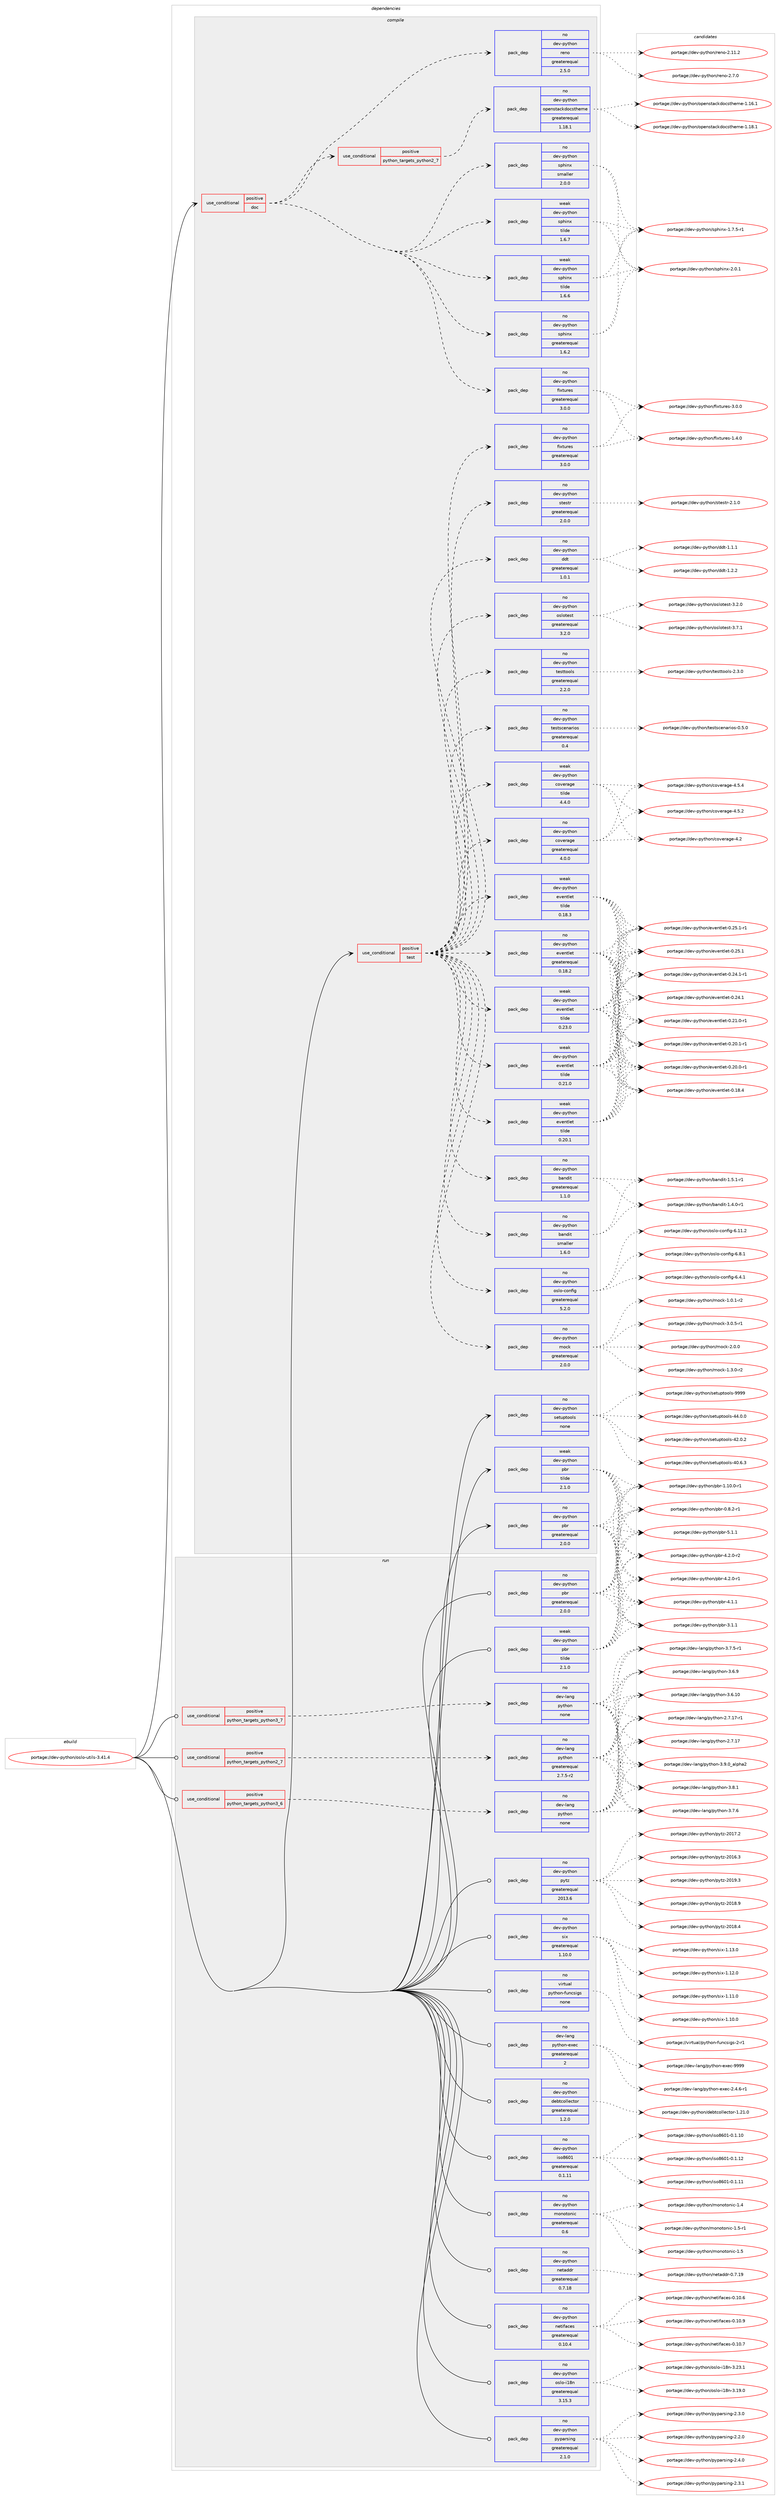 digraph prolog {

# *************
# Graph options
# *************

newrank=true;
concentrate=true;
compound=true;
graph [rankdir=LR,fontname=Helvetica,fontsize=10,ranksep=1.5];#, ranksep=2.5, nodesep=0.2];
edge  [arrowhead=vee];
node  [fontname=Helvetica,fontsize=10];

# **********
# The ebuild
# **********

subgraph cluster_leftcol {
color=gray;
label=<<i>ebuild</i>>;
id [label="portage://dev-python/oslo-utils-3.41.4", color=red, width=4, href="../dev-python/oslo-utils-3.41.4.svg"];
}

# ****************
# The dependencies
# ****************

subgraph cluster_midcol {
color=gray;
label=<<i>dependencies</i>>;
subgraph cluster_compile {
fillcolor="#eeeeee";
style=filled;
label=<<i>compile</i>>;
subgraph cond111566 {
dependency444917 [label=<<TABLE BORDER="0" CELLBORDER="1" CELLSPACING="0" CELLPADDING="4"><TR><TD ROWSPAN="3" CELLPADDING="10">use_conditional</TD></TR><TR><TD>positive</TD></TR><TR><TD>doc</TD></TR></TABLE>>, shape=none, color=red];
subgraph pack328378 {
dependency444918 [label=<<TABLE BORDER="0" CELLBORDER="1" CELLSPACING="0" CELLPADDING="4" WIDTH="220"><TR><TD ROWSPAN="6" CELLPADDING="30">pack_dep</TD></TR><TR><TD WIDTH="110">no</TD></TR><TR><TD>dev-python</TD></TR><TR><TD>sphinx</TD></TR><TR><TD>greaterequal</TD></TR><TR><TD>1.6.2</TD></TR></TABLE>>, shape=none, color=blue];
}
dependency444917:e -> dependency444918:w [weight=20,style="dashed",arrowhead="vee"];
subgraph pack328379 {
dependency444919 [label=<<TABLE BORDER="0" CELLBORDER="1" CELLSPACING="0" CELLPADDING="4" WIDTH="220"><TR><TD ROWSPAN="6" CELLPADDING="30">pack_dep</TD></TR><TR><TD WIDTH="110">weak</TD></TR><TR><TD>dev-python</TD></TR><TR><TD>sphinx</TD></TR><TR><TD>tilde</TD></TR><TR><TD>1.6.6</TD></TR></TABLE>>, shape=none, color=blue];
}
dependency444917:e -> dependency444919:w [weight=20,style="dashed",arrowhead="vee"];
subgraph pack328380 {
dependency444920 [label=<<TABLE BORDER="0" CELLBORDER="1" CELLSPACING="0" CELLPADDING="4" WIDTH="220"><TR><TD ROWSPAN="6" CELLPADDING="30">pack_dep</TD></TR><TR><TD WIDTH="110">weak</TD></TR><TR><TD>dev-python</TD></TR><TR><TD>sphinx</TD></TR><TR><TD>tilde</TD></TR><TR><TD>1.6.7</TD></TR></TABLE>>, shape=none, color=blue];
}
dependency444917:e -> dependency444920:w [weight=20,style="dashed",arrowhead="vee"];
subgraph pack328381 {
dependency444921 [label=<<TABLE BORDER="0" CELLBORDER="1" CELLSPACING="0" CELLPADDING="4" WIDTH="220"><TR><TD ROWSPAN="6" CELLPADDING="30">pack_dep</TD></TR><TR><TD WIDTH="110">no</TD></TR><TR><TD>dev-python</TD></TR><TR><TD>sphinx</TD></TR><TR><TD>smaller</TD></TR><TR><TD>2.0.0</TD></TR></TABLE>>, shape=none, color=blue];
}
dependency444917:e -> dependency444921:w [weight=20,style="dashed",arrowhead="vee"];
subgraph cond111567 {
dependency444922 [label=<<TABLE BORDER="0" CELLBORDER="1" CELLSPACING="0" CELLPADDING="4"><TR><TD ROWSPAN="3" CELLPADDING="10">use_conditional</TD></TR><TR><TD>positive</TD></TR><TR><TD>python_targets_python2_7</TD></TR></TABLE>>, shape=none, color=red];
subgraph pack328382 {
dependency444923 [label=<<TABLE BORDER="0" CELLBORDER="1" CELLSPACING="0" CELLPADDING="4" WIDTH="220"><TR><TD ROWSPAN="6" CELLPADDING="30">pack_dep</TD></TR><TR><TD WIDTH="110">no</TD></TR><TR><TD>dev-python</TD></TR><TR><TD>openstackdocstheme</TD></TR><TR><TD>greaterequal</TD></TR><TR><TD>1.18.1</TD></TR></TABLE>>, shape=none, color=blue];
}
dependency444922:e -> dependency444923:w [weight=20,style="dashed",arrowhead="vee"];
}
dependency444917:e -> dependency444922:w [weight=20,style="dashed",arrowhead="vee"];
subgraph pack328383 {
dependency444924 [label=<<TABLE BORDER="0" CELLBORDER="1" CELLSPACING="0" CELLPADDING="4" WIDTH="220"><TR><TD ROWSPAN="6" CELLPADDING="30">pack_dep</TD></TR><TR><TD WIDTH="110">no</TD></TR><TR><TD>dev-python</TD></TR><TR><TD>reno</TD></TR><TR><TD>greaterequal</TD></TR><TR><TD>2.5.0</TD></TR></TABLE>>, shape=none, color=blue];
}
dependency444917:e -> dependency444924:w [weight=20,style="dashed",arrowhead="vee"];
subgraph pack328384 {
dependency444925 [label=<<TABLE BORDER="0" CELLBORDER="1" CELLSPACING="0" CELLPADDING="4" WIDTH="220"><TR><TD ROWSPAN="6" CELLPADDING="30">pack_dep</TD></TR><TR><TD WIDTH="110">no</TD></TR><TR><TD>dev-python</TD></TR><TR><TD>fixtures</TD></TR><TR><TD>greaterequal</TD></TR><TR><TD>3.0.0</TD></TR></TABLE>>, shape=none, color=blue];
}
dependency444917:e -> dependency444925:w [weight=20,style="dashed",arrowhead="vee"];
}
id:e -> dependency444917:w [weight=20,style="solid",arrowhead="vee"];
subgraph cond111568 {
dependency444926 [label=<<TABLE BORDER="0" CELLBORDER="1" CELLSPACING="0" CELLPADDING="4"><TR><TD ROWSPAN="3" CELLPADDING="10">use_conditional</TD></TR><TR><TD>positive</TD></TR><TR><TD>test</TD></TR></TABLE>>, shape=none, color=red];
subgraph pack328385 {
dependency444927 [label=<<TABLE BORDER="0" CELLBORDER="1" CELLSPACING="0" CELLPADDING="4" WIDTH="220"><TR><TD ROWSPAN="6" CELLPADDING="30">pack_dep</TD></TR><TR><TD WIDTH="110">no</TD></TR><TR><TD>dev-python</TD></TR><TR><TD>eventlet</TD></TR><TR><TD>greaterequal</TD></TR><TR><TD>0.18.2</TD></TR></TABLE>>, shape=none, color=blue];
}
dependency444926:e -> dependency444927:w [weight=20,style="dashed",arrowhead="vee"];
subgraph pack328386 {
dependency444928 [label=<<TABLE BORDER="0" CELLBORDER="1" CELLSPACING="0" CELLPADDING="4" WIDTH="220"><TR><TD ROWSPAN="6" CELLPADDING="30">pack_dep</TD></TR><TR><TD WIDTH="110">weak</TD></TR><TR><TD>dev-python</TD></TR><TR><TD>eventlet</TD></TR><TR><TD>tilde</TD></TR><TR><TD>0.18.3</TD></TR></TABLE>>, shape=none, color=blue];
}
dependency444926:e -> dependency444928:w [weight=20,style="dashed",arrowhead="vee"];
subgraph pack328387 {
dependency444929 [label=<<TABLE BORDER="0" CELLBORDER="1" CELLSPACING="0" CELLPADDING="4" WIDTH="220"><TR><TD ROWSPAN="6" CELLPADDING="30">pack_dep</TD></TR><TR><TD WIDTH="110">weak</TD></TR><TR><TD>dev-python</TD></TR><TR><TD>eventlet</TD></TR><TR><TD>tilde</TD></TR><TR><TD>0.20.1</TD></TR></TABLE>>, shape=none, color=blue];
}
dependency444926:e -> dependency444929:w [weight=20,style="dashed",arrowhead="vee"];
subgraph pack328388 {
dependency444930 [label=<<TABLE BORDER="0" CELLBORDER="1" CELLSPACING="0" CELLPADDING="4" WIDTH="220"><TR><TD ROWSPAN="6" CELLPADDING="30">pack_dep</TD></TR><TR><TD WIDTH="110">weak</TD></TR><TR><TD>dev-python</TD></TR><TR><TD>eventlet</TD></TR><TR><TD>tilde</TD></TR><TR><TD>0.21.0</TD></TR></TABLE>>, shape=none, color=blue];
}
dependency444926:e -> dependency444930:w [weight=20,style="dashed",arrowhead="vee"];
subgraph pack328389 {
dependency444931 [label=<<TABLE BORDER="0" CELLBORDER="1" CELLSPACING="0" CELLPADDING="4" WIDTH="220"><TR><TD ROWSPAN="6" CELLPADDING="30">pack_dep</TD></TR><TR><TD WIDTH="110">weak</TD></TR><TR><TD>dev-python</TD></TR><TR><TD>eventlet</TD></TR><TR><TD>tilde</TD></TR><TR><TD>0.23.0</TD></TR></TABLE>>, shape=none, color=blue];
}
dependency444926:e -> dependency444931:w [weight=20,style="dashed",arrowhead="vee"];
subgraph pack328390 {
dependency444932 [label=<<TABLE BORDER="0" CELLBORDER="1" CELLSPACING="0" CELLPADDING="4" WIDTH="220"><TR><TD ROWSPAN="6" CELLPADDING="30">pack_dep</TD></TR><TR><TD WIDTH="110">no</TD></TR><TR><TD>dev-python</TD></TR><TR><TD>fixtures</TD></TR><TR><TD>greaterequal</TD></TR><TR><TD>3.0.0</TD></TR></TABLE>>, shape=none, color=blue];
}
dependency444926:e -> dependency444932:w [weight=20,style="dashed",arrowhead="vee"];
subgraph pack328391 {
dependency444933 [label=<<TABLE BORDER="0" CELLBORDER="1" CELLSPACING="0" CELLPADDING="4" WIDTH="220"><TR><TD ROWSPAN="6" CELLPADDING="30">pack_dep</TD></TR><TR><TD WIDTH="110">no</TD></TR><TR><TD>dev-python</TD></TR><TR><TD>testscenarios</TD></TR><TR><TD>greaterequal</TD></TR><TR><TD>0.4</TD></TR></TABLE>>, shape=none, color=blue];
}
dependency444926:e -> dependency444933:w [weight=20,style="dashed",arrowhead="vee"];
subgraph pack328392 {
dependency444934 [label=<<TABLE BORDER="0" CELLBORDER="1" CELLSPACING="0" CELLPADDING="4" WIDTH="220"><TR><TD ROWSPAN="6" CELLPADDING="30">pack_dep</TD></TR><TR><TD WIDTH="110">no</TD></TR><TR><TD>dev-python</TD></TR><TR><TD>testtools</TD></TR><TR><TD>greaterequal</TD></TR><TR><TD>2.2.0</TD></TR></TABLE>>, shape=none, color=blue];
}
dependency444926:e -> dependency444934:w [weight=20,style="dashed",arrowhead="vee"];
subgraph pack328393 {
dependency444935 [label=<<TABLE BORDER="0" CELLBORDER="1" CELLSPACING="0" CELLPADDING="4" WIDTH="220"><TR><TD ROWSPAN="6" CELLPADDING="30">pack_dep</TD></TR><TR><TD WIDTH="110">no</TD></TR><TR><TD>dev-python</TD></TR><TR><TD>oslotest</TD></TR><TR><TD>greaterequal</TD></TR><TR><TD>3.2.0</TD></TR></TABLE>>, shape=none, color=blue];
}
dependency444926:e -> dependency444935:w [weight=20,style="dashed",arrowhead="vee"];
subgraph pack328394 {
dependency444936 [label=<<TABLE BORDER="0" CELLBORDER="1" CELLSPACING="0" CELLPADDING="4" WIDTH="220"><TR><TD ROWSPAN="6" CELLPADDING="30">pack_dep</TD></TR><TR><TD WIDTH="110">no</TD></TR><TR><TD>dev-python</TD></TR><TR><TD>ddt</TD></TR><TR><TD>greaterequal</TD></TR><TR><TD>1.0.1</TD></TR></TABLE>>, shape=none, color=blue];
}
dependency444926:e -> dependency444936:w [weight=20,style="dashed",arrowhead="vee"];
subgraph pack328395 {
dependency444937 [label=<<TABLE BORDER="0" CELLBORDER="1" CELLSPACING="0" CELLPADDING="4" WIDTH="220"><TR><TD ROWSPAN="6" CELLPADDING="30">pack_dep</TD></TR><TR><TD WIDTH="110">no</TD></TR><TR><TD>dev-python</TD></TR><TR><TD>stestr</TD></TR><TR><TD>greaterequal</TD></TR><TR><TD>2.0.0</TD></TR></TABLE>>, shape=none, color=blue];
}
dependency444926:e -> dependency444937:w [weight=20,style="dashed",arrowhead="vee"];
subgraph pack328396 {
dependency444938 [label=<<TABLE BORDER="0" CELLBORDER="1" CELLSPACING="0" CELLPADDING="4" WIDTH="220"><TR><TD ROWSPAN="6" CELLPADDING="30">pack_dep</TD></TR><TR><TD WIDTH="110">no</TD></TR><TR><TD>dev-python</TD></TR><TR><TD>coverage</TD></TR><TR><TD>greaterequal</TD></TR><TR><TD>4.0.0</TD></TR></TABLE>>, shape=none, color=blue];
}
dependency444926:e -> dependency444938:w [weight=20,style="dashed",arrowhead="vee"];
subgraph pack328397 {
dependency444939 [label=<<TABLE BORDER="0" CELLBORDER="1" CELLSPACING="0" CELLPADDING="4" WIDTH="220"><TR><TD ROWSPAN="6" CELLPADDING="30">pack_dep</TD></TR><TR><TD WIDTH="110">weak</TD></TR><TR><TD>dev-python</TD></TR><TR><TD>coverage</TD></TR><TR><TD>tilde</TD></TR><TR><TD>4.4.0</TD></TR></TABLE>>, shape=none, color=blue];
}
dependency444926:e -> dependency444939:w [weight=20,style="dashed",arrowhead="vee"];
subgraph pack328398 {
dependency444940 [label=<<TABLE BORDER="0" CELLBORDER="1" CELLSPACING="0" CELLPADDING="4" WIDTH="220"><TR><TD ROWSPAN="6" CELLPADDING="30">pack_dep</TD></TR><TR><TD WIDTH="110">no</TD></TR><TR><TD>dev-python</TD></TR><TR><TD>mock</TD></TR><TR><TD>greaterequal</TD></TR><TR><TD>2.0.0</TD></TR></TABLE>>, shape=none, color=blue];
}
dependency444926:e -> dependency444940:w [weight=20,style="dashed",arrowhead="vee"];
subgraph pack328399 {
dependency444941 [label=<<TABLE BORDER="0" CELLBORDER="1" CELLSPACING="0" CELLPADDING="4" WIDTH="220"><TR><TD ROWSPAN="6" CELLPADDING="30">pack_dep</TD></TR><TR><TD WIDTH="110">no</TD></TR><TR><TD>dev-python</TD></TR><TR><TD>oslo-config</TD></TR><TR><TD>greaterequal</TD></TR><TR><TD>5.2.0</TD></TR></TABLE>>, shape=none, color=blue];
}
dependency444926:e -> dependency444941:w [weight=20,style="dashed",arrowhead="vee"];
subgraph pack328400 {
dependency444942 [label=<<TABLE BORDER="0" CELLBORDER="1" CELLSPACING="0" CELLPADDING="4" WIDTH="220"><TR><TD ROWSPAN="6" CELLPADDING="30">pack_dep</TD></TR><TR><TD WIDTH="110">no</TD></TR><TR><TD>dev-python</TD></TR><TR><TD>bandit</TD></TR><TR><TD>greaterequal</TD></TR><TR><TD>1.1.0</TD></TR></TABLE>>, shape=none, color=blue];
}
dependency444926:e -> dependency444942:w [weight=20,style="dashed",arrowhead="vee"];
subgraph pack328401 {
dependency444943 [label=<<TABLE BORDER="0" CELLBORDER="1" CELLSPACING="0" CELLPADDING="4" WIDTH="220"><TR><TD ROWSPAN="6" CELLPADDING="30">pack_dep</TD></TR><TR><TD WIDTH="110">no</TD></TR><TR><TD>dev-python</TD></TR><TR><TD>bandit</TD></TR><TR><TD>smaller</TD></TR><TR><TD>1.6.0</TD></TR></TABLE>>, shape=none, color=blue];
}
dependency444926:e -> dependency444943:w [weight=20,style="dashed",arrowhead="vee"];
}
id:e -> dependency444926:w [weight=20,style="solid",arrowhead="vee"];
subgraph pack328402 {
dependency444944 [label=<<TABLE BORDER="0" CELLBORDER="1" CELLSPACING="0" CELLPADDING="4" WIDTH="220"><TR><TD ROWSPAN="6" CELLPADDING="30">pack_dep</TD></TR><TR><TD WIDTH="110">no</TD></TR><TR><TD>dev-python</TD></TR><TR><TD>pbr</TD></TR><TR><TD>greaterequal</TD></TR><TR><TD>2.0.0</TD></TR></TABLE>>, shape=none, color=blue];
}
id:e -> dependency444944:w [weight=20,style="solid",arrowhead="vee"];
subgraph pack328403 {
dependency444945 [label=<<TABLE BORDER="0" CELLBORDER="1" CELLSPACING="0" CELLPADDING="4" WIDTH="220"><TR><TD ROWSPAN="6" CELLPADDING="30">pack_dep</TD></TR><TR><TD WIDTH="110">no</TD></TR><TR><TD>dev-python</TD></TR><TR><TD>setuptools</TD></TR><TR><TD>none</TD></TR><TR><TD></TD></TR></TABLE>>, shape=none, color=blue];
}
id:e -> dependency444945:w [weight=20,style="solid",arrowhead="vee"];
subgraph pack328404 {
dependency444946 [label=<<TABLE BORDER="0" CELLBORDER="1" CELLSPACING="0" CELLPADDING="4" WIDTH="220"><TR><TD ROWSPAN="6" CELLPADDING="30">pack_dep</TD></TR><TR><TD WIDTH="110">weak</TD></TR><TR><TD>dev-python</TD></TR><TR><TD>pbr</TD></TR><TR><TD>tilde</TD></TR><TR><TD>2.1.0</TD></TR></TABLE>>, shape=none, color=blue];
}
id:e -> dependency444946:w [weight=20,style="solid",arrowhead="vee"];
}
subgraph cluster_compileandrun {
fillcolor="#eeeeee";
style=filled;
label=<<i>compile and run</i>>;
}
subgraph cluster_run {
fillcolor="#eeeeee";
style=filled;
label=<<i>run</i>>;
subgraph cond111569 {
dependency444947 [label=<<TABLE BORDER="0" CELLBORDER="1" CELLSPACING="0" CELLPADDING="4"><TR><TD ROWSPAN="3" CELLPADDING="10">use_conditional</TD></TR><TR><TD>positive</TD></TR><TR><TD>python_targets_python2_7</TD></TR></TABLE>>, shape=none, color=red];
subgraph pack328405 {
dependency444948 [label=<<TABLE BORDER="0" CELLBORDER="1" CELLSPACING="0" CELLPADDING="4" WIDTH="220"><TR><TD ROWSPAN="6" CELLPADDING="30">pack_dep</TD></TR><TR><TD WIDTH="110">no</TD></TR><TR><TD>dev-lang</TD></TR><TR><TD>python</TD></TR><TR><TD>greaterequal</TD></TR><TR><TD>2.7.5-r2</TD></TR></TABLE>>, shape=none, color=blue];
}
dependency444947:e -> dependency444948:w [weight=20,style="dashed",arrowhead="vee"];
}
id:e -> dependency444947:w [weight=20,style="solid",arrowhead="odot"];
subgraph cond111570 {
dependency444949 [label=<<TABLE BORDER="0" CELLBORDER="1" CELLSPACING="0" CELLPADDING="4"><TR><TD ROWSPAN="3" CELLPADDING="10">use_conditional</TD></TR><TR><TD>positive</TD></TR><TR><TD>python_targets_python3_6</TD></TR></TABLE>>, shape=none, color=red];
subgraph pack328406 {
dependency444950 [label=<<TABLE BORDER="0" CELLBORDER="1" CELLSPACING="0" CELLPADDING="4" WIDTH="220"><TR><TD ROWSPAN="6" CELLPADDING="30">pack_dep</TD></TR><TR><TD WIDTH="110">no</TD></TR><TR><TD>dev-lang</TD></TR><TR><TD>python</TD></TR><TR><TD>none</TD></TR><TR><TD></TD></TR></TABLE>>, shape=none, color=blue];
}
dependency444949:e -> dependency444950:w [weight=20,style="dashed",arrowhead="vee"];
}
id:e -> dependency444949:w [weight=20,style="solid",arrowhead="odot"];
subgraph cond111571 {
dependency444951 [label=<<TABLE BORDER="0" CELLBORDER="1" CELLSPACING="0" CELLPADDING="4"><TR><TD ROWSPAN="3" CELLPADDING="10">use_conditional</TD></TR><TR><TD>positive</TD></TR><TR><TD>python_targets_python3_7</TD></TR></TABLE>>, shape=none, color=red];
subgraph pack328407 {
dependency444952 [label=<<TABLE BORDER="0" CELLBORDER="1" CELLSPACING="0" CELLPADDING="4" WIDTH="220"><TR><TD ROWSPAN="6" CELLPADDING="30">pack_dep</TD></TR><TR><TD WIDTH="110">no</TD></TR><TR><TD>dev-lang</TD></TR><TR><TD>python</TD></TR><TR><TD>none</TD></TR><TR><TD></TD></TR></TABLE>>, shape=none, color=blue];
}
dependency444951:e -> dependency444952:w [weight=20,style="dashed",arrowhead="vee"];
}
id:e -> dependency444951:w [weight=20,style="solid",arrowhead="odot"];
subgraph pack328408 {
dependency444953 [label=<<TABLE BORDER="0" CELLBORDER="1" CELLSPACING="0" CELLPADDING="4" WIDTH="220"><TR><TD ROWSPAN="6" CELLPADDING="30">pack_dep</TD></TR><TR><TD WIDTH="110">no</TD></TR><TR><TD>dev-lang</TD></TR><TR><TD>python-exec</TD></TR><TR><TD>greaterequal</TD></TR><TR><TD>2</TD></TR></TABLE>>, shape=none, color=blue];
}
id:e -> dependency444953:w [weight=20,style="solid",arrowhead="odot"];
subgraph pack328409 {
dependency444954 [label=<<TABLE BORDER="0" CELLBORDER="1" CELLSPACING="0" CELLPADDING="4" WIDTH="220"><TR><TD ROWSPAN="6" CELLPADDING="30">pack_dep</TD></TR><TR><TD WIDTH="110">no</TD></TR><TR><TD>dev-python</TD></TR><TR><TD>debtcollector</TD></TR><TR><TD>greaterequal</TD></TR><TR><TD>1.2.0</TD></TR></TABLE>>, shape=none, color=blue];
}
id:e -> dependency444954:w [weight=20,style="solid",arrowhead="odot"];
subgraph pack328410 {
dependency444955 [label=<<TABLE BORDER="0" CELLBORDER="1" CELLSPACING="0" CELLPADDING="4" WIDTH="220"><TR><TD ROWSPAN="6" CELLPADDING="30">pack_dep</TD></TR><TR><TD WIDTH="110">no</TD></TR><TR><TD>dev-python</TD></TR><TR><TD>iso8601</TD></TR><TR><TD>greaterequal</TD></TR><TR><TD>0.1.11</TD></TR></TABLE>>, shape=none, color=blue];
}
id:e -> dependency444955:w [weight=20,style="solid",arrowhead="odot"];
subgraph pack328411 {
dependency444956 [label=<<TABLE BORDER="0" CELLBORDER="1" CELLSPACING="0" CELLPADDING="4" WIDTH="220"><TR><TD ROWSPAN="6" CELLPADDING="30">pack_dep</TD></TR><TR><TD WIDTH="110">no</TD></TR><TR><TD>dev-python</TD></TR><TR><TD>monotonic</TD></TR><TR><TD>greaterequal</TD></TR><TR><TD>0.6</TD></TR></TABLE>>, shape=none, color=blue];
}
id:e -> dependency444956:w [weight=20,style="solid",arrowhead="odot"];
subgraph pack328412 {
dependency444957 [label=<<TABLE BORDER="0" CELLBORDER="1" CELLSPACING="0" CELLPADDING="4" WIDTH="220"><TR><TD ROWSPAN="6" CELLPADDING="30">pack_dep</TD></TR><TR><TD WIDTH="110">no</TD></TR><TR><TD>dev-python</TD></TR><TR><TD>netaddr</TD></TR><TR><TD>greaterequal</TD></TR><TR><TD>0.7.18</TD></TR></TABLE>>, shape=none, color=blue];
}
id:e -> dependency444957:w [weight=20,style="solid",arrowhead="odot"];
subgraph pack328413 {
dependency444958 [label=<<TABLE BORDER="0" CELLBORDER="1" CELLSPACING="0" CELLPADDING="4" WIDTH="220"><TR><TD ROWSPAN="6" CELLPADDING="30">pack_dep</TD></TR><TR><TD WIDTH="110">no</TD></TR><TR><TD>dev-python</TD></TR><TR><TD>netifaces</TD></TR><TR><TD>greaterequal</TD></TR><TR><TD>0.10.4</TD></TR></TABLE>>, shape=none, color=blue];
}
id:e -> dependency444958:w [weight=20,style="solid",arrowhead="odot"];
subgraph pack328414 {
dependency444959 [label=<<TABLE BORDER="0" CELLBORDER="1" CELLSPACING="0" CELLPADDING="4" WIDTH="220"><TR><TD ROWSPAN="6" CELLPADDING="30">pack_dep</TD></TR><TR><TD WIDTH="110">no</TD></TR><TR><TD>dev-python</TD></TR><TR><TD>oslo-i18n</TD></TR><TR><TD>greaterequal</TD></TR><TR><TD>3.15.3</TD></TR></TABLE>>, shape=none, color=blue];
}
id:e -> dependency444959:w [weight=20,style="solid",arrowhead="odot"];
subgraph pack328415 {
dependency444960 [label=<<TABLE BORDER="0" CELLBORDER="1" CELLSPACING="0" CELLPADDING="4" WIDTH="220"><TR><TD ROWSPAN="6" CELLPADDING="30">pack_dep</TD></TR><TR><TD WIDTH="110">no</TD></TR><TR><TD>dev-python</TD></TR><TR><TD>pbr</TD></TR><TR><TD>greaterequal</TD></TR><TR><TD>2.0.0</TD></TR></TABLE>>, shape=none, color=blue];
}
id:e -> dependency444960:w [weight=20,style="solid",arrowhead="odot"];
subgraph pack328416 {
dependency444961 [label=<<TABLE BORDER="0" CELLBORDER="1" CELLSPACING="0" CELLPADDING="4" WIDTH="220"><TR><TD ROWSPAN="6" CELLPADDING="30">pack_dep</TD></TR><TR><TD WIDTH="110">no</TD></TR><TR><TD>dev-python</TD></TR><TR><TD>pyparsing</TD></TR><TR><TD>greaterequal</TD></TR><TR><TD>2.1.0</TD></TR></TABLE>>, shape=none, color=blue];
}
id:e -> dependency444961:w [weight=20,style="solid",arrowhead="odot"];
subgraph pack328417 {
dependency444962 [label=<<TABLE BORDER="0" CELLBORDER="1" CELLSPACING="0" CELLPADDING="4" WIDTH="220"><TR><TD ROWSPAN="6" CELLPADDING="30">pack_dep</TD></TR><TR><TD WIDTH="110">no</TD></TR><TR><TD>dev-python</TD></TR><TR><TD>pytz</TD></TR><TR><TD>greaterequal</TD></TR><TR><TD>2013.6</TD></TR></TABLE>>, shape=none, color=blue];
}
id:e -> dependency444962:w [weight=20,style="solid",arrowhead="odot"];
subgraph pack328418 {
dependency444963 [label=<<TABLE BORDER="0" CELLBORDER="1" CELLSPACING="0" CELLPADDING="4" WIDTH="220"><TR><TD ROWSPAN="6" CELLPADDING="30">pack_dep</TD></TR><TR><TD WIDTH="110">no</TD></TR><TR><TD>dev-python</TD></TR><TR><TD>six</TD></TR><TR><TD>greaterequal</TD></TR><TR><TD>1.10.0</TD></TR></TABLE>>, shape=none, color=blue];
}
id:e -> dependency444963:w [weight=20,style="solid",arrowhead="odot"];
subgraph pack328419 {
dependency444964 [label=<<TABLE BORDER="0" CELLBORDER="1" CELLSPACING="0" CELLPADDING="4" WIDTH="220"><TR><TD ROWSPAN="6" CELLPADDING="30">pack_dep</TD></TR><TR><TD WIDTH="110">no</TD></TR><TR><TD>virtual</TD></TR><TR><TD>python-funcsigs</TD></TR><TR><TD>none</TD></TR><TR><TD></TD></TR></TABLE>>, shape=none, color=blue];
}
id:e -> dependency444964:w [weight=20,style="solid",arrowhead="odot"];
subgraph pack328420 {
dependency444965 [label=<<TABLE BORDER="0" CELLBORDER="1" CELLSPACING="0" CELLPADDING="4" WIDTH="220"><TR><TD ROWSPAN="6" CELLPADDING="30">pack_dep</TD></TR><TR><TD WIDTH="110">weak</TD></TR><TR><TD>dev-python</TD></TR><TR><TD>pbr</TD></TR><TR><TD>tilde</TD></TR><TR><TD>2.1.0</TD></TR></TABLE>>, shape=none, color=blue];
}
id:e -> dependency444965:w [weight=20,style="solid",arrowhead="odot"];
}
}

# **************
# The candidates
# **************

subgraph cluster_choices {
rank=same;
color=gray;
label=<<i>candidates</i>>;

subgraph choice328378 {
color=black;
nodesep=1;
choice1001011184511212111610411111047115112104105110120455046484649 [label="portage://dev-python/sphinx-2.0.1", color=red, width=4,href="../dev-python/sphinx-2.0.1.svg"];
choice10010111845112121116104111110471151121041051101204549465546534511449 [label="portage://dev-python/sphinx-1.7.5-r1", color=red, width=4,href="../dev-python/sphinx-1.7.5-r1.svg"];
dependency444918:e -> choice1001011184511212111610411111047115112104105110120455046484649:w [style=dotted,weight="100"];
dependency444918:e -> choice10010111845112121116104111110471151121041051101204549465546534511449:w [style=dotted,weight="100"];
}
subgraph choice328379 {
color=black;
nodesep=1;
choice1001011184511212111610411111047115112104105110120455046484649 [label="portage://dev-python/sphinx-2.0.1", color=red, width=4,href="../dev-python/sphinx-2.0.1.svg"];
choice10010111845112121116104111110471151121041051101204549465546534511449 [label="portage://dev-python/sphinx-1.7.5-r1", color=red, width=4,href="../dev-python/sphinx-1.7.5-r1.svg"];
dependency444919:e -> choice1001011184511212111610411111047115112104105110120455046484649:w [style=dotted,weight="100"];
dependency444919:e -> choice10010111845112121116104111110471151121041051101204549465546534511449:w [style=dotted,weight="100"];
}
subgraph choice328380 {
color=black;
nodesep=1;
choice1001011184511212111610411111047115112104105110120455046484649 [label="portage://dev-python/sphinx-2.0.1", color=red, width=4,href="../dev-python/sphinx-2.0.1.svg"];
choice10010111845112121116104111110471151121041051101204549465546534511449 [label="portage://dev-python/sphinx-1.7.5-r1", color=red, width=4,href="../dev-python/sphinx-1.7.5-r1.svg"];
dependency444920:e -> choice1001011184511212111610411111047115112104105110120455046484649:w [style=dotted,weight="100"];
dependency444920:e -> choice10010111845112121116104111110471151121041051101204549465546534511449:w [style=dotted,weight="100"];
}
subgraph choice328381 {
color=black;
nodesep=1;
choice1001011184511212111610411111047115112104105110120455046484649 [label="portage://dev-python/sphinx-2.0.1", color=red, width=4,href="../dev-python/sphinx-2.0.1.svg"];
choice10010111845112121116104111110471151121041051101204549465546534511449 [label="portage://dev-python/sphinx-1.7.5-r1", color=red, width=4,href="../dev-python/sphinx-1.7.5-r1.svg"];
dependency444921:e -> choice1001011184511212111610411111047115112104105110120455046484649:w [style=dotted,weight="100"];
dependency444921:e -> choice10010111845112121116104111110471151121041051101204549465546534511449:w [style=dotted,weight="100"];
}
subgraph choice328382 {
color=black;
nodesep=1;
choice100101118451121211161041111104711111210111011511697991071001119911511610410110910145494649564649 [label="portage://dev-python/openstackdocstheme-1.18.1", color=red, width=4,href="../dev-python/openstackdocstheme-1.18.1.svg"];
choice100101118451121211161041111104711111210111011511697991071001119911511610410110910145494649544649 [label="portage://dev-python/openstackdocstheme-1.16.1", color=red, width=4,href="../dev-python/openstackdocstheme-1.16.1.svg"];
dependency444923:e -> choice100101118451121211161041111104711111210111011511697991071001119911511610410110910145494649564649:w [style=dotted,weight="100"];
dependency444923:e -> choice100101118451121211161041111104711111210111011511697991071001119911511610410110910145494649544649:w [style=dotted,weight="100"];
}
subgraph choice328383 {
color=black;
nodesep=1;
choice1001011184511212111610411111047114101110111455046554648 [label="portage://dev-python/reno-2.7.0", color=red, width=4,href="../dev-python/reno-2.7.0.svg"];
choice100101118451121211161041111104711410111011145504649494650 [label="portage://dev-python/reno-2.11.2", color=red, width=4,href="../dev-python/reno-2.11.2.svg"];
dependency444924:e -> choice1001011184511212111610411111047114101110111455046554648:w [style=dotted,weight="100"];
dependency444924:e -> choice100101118451121211161041111104711410111011145504649494650:w [style=dotted,weight="100"];
}
subgraph choice328384 {
color=black;
nodesep=1;
choice1001011184511212111610411111047102105120116117114101115455146484648 [label="portage://dev-python/fixtures-3.0.0", color=red, width=4,href="../dev-python/fixtures-3.0.0.svg"];
choice1001011184511212111610411111047102105120116117114101115454946524648 [label="portage://dev-python/fixtures-1.4.0", color=red, width=4,href="../dev-python/fixtures-1.4.0.svg"];
dependency444925:e -> choice1001011184511212111610411111047102105120116117114101115455146484648:w [style=dotted,weight="100"];
dependency444925:e -> choice1001011184511212111610411111047102105120116117114101115454946524648:w [style=dotted,weight="100"];
}
subgraph choice328385 {
color=black;
nodesep=1;
choice1001011184511212111610411111047101118101110116108101116454846505346494511449 [label="portage://dev-python/eventlet-0.25.1-r1", color=red, width=4,href="../dev-python/eventlet-0.25.1-r1.svg"];
choice100101118451121211161041111104710111810111011610810111645484650534649 [label="portage://dev-python/eventlet-0.25.1", color=red, width=4,href="../dev-python/eventlet-0.25.1.svg"];
choice1001011184511212111610411111047101118101110116108101116454846505246494511449 [label="portage://dev-python/eventlet-0.24.1-r1", color=red, width=4,href="../dev-python/eventlet-0.24.1-r1.svg"];
choice100101118451121211161041111104710111810111011610810111645484650524649 [label="portage://dev-python/eventlet-0.24.1", color=red, width=4,href="../dev-python/eventlet-0.24.1.svg"];
choice1001011184511212111610411111047101118101110116108101116454846504946484511449 [label="portage://dev-python/eventlet-0.21.0-r1", color=red, width=4,href="../dev-python/eventlet-0.21.0-r1.svg"];
choice1001011184511212111610411111047101118101110116108101116454846504846494511449 [label="portage://dev-python/eventlet-0.20.1-r1", color=red, width=4,href="../dev-python/eventlet-0.20.1-r1.svg"];
choice1001011184511212111610411111047101118101110116108101116454846504846484511449 [label="portage://dev-python/eventlet-0.20.0-r1", color=red, width=4,href="../dev-python/eventlet-0.20.0-r1.svg"];
choice100101118451121211161041111104710111810111011610810111645484649564652 [label="portage://dev-python/eventlet-0.18.4", color=red, width=4,href="../dev-python/eventlet-0.18.4.svg"];
dependency444927:e -> choice1001011184511212111610411111047101118101110116108101116454846505346494511449:w [style=dotted,weight="100"];
dependency444927:e -> choice100101118451121211161041111104710111810111011610810111645484650534649:w [style=dotted,weight="100"];
dependency444927:e -> choice1001011184511212111610411111047101118101110116108101116454846505246494511449:w [style=dotted,weight="100"];
dependency444927:e -> choice100101118451121211161041111104710111810111011610810111645484650524649:w [style=dotted,weight="100"];
dependency444927:e -> choice1001011184511212111610411111047101118101110116108101116454846504946484511449:w [style=dotted,weight="100"];
dependency444927:e -> choice1001011184511212111610411111047101118101110116108101116454846504846494511449:w [style=dotted,weight="100"];
dependency444927:e -> choice1001011184511212111610411111047101118101110116108101116454846504846484511449:w [style=dotted,weight="100"];
dependency444927:e -> choice100101118451121211161041111104710111810111011610810111645484649564652:w [style=dotted,weight="100"];
}
subgraph choice328386 {
color=black;
nodesep=1;
choice1001011184511212111610411111047101118101110116108101116454846505346494511449 [label="portage://dev-python/eventlet-0.25.1-r1", color=red, width=4,href="../dev-python/eventlet-0.25.1-r1.svg"];
choice100101118451121211161041111104710111810111011610810111645484650534649 [label="portage://dev-python/eventlet-0.25.1", color=red, width=4,href="../dev-python/eventlet-0.25.1.svg"];
choice1001011184511212111610411111047101118101110116108101116454846505246494511449 [label="portage://dev-python/eventlet-0.24.1-r1", color=red, width=4,href="../dev-python/eventlet-0.24.1-r1.svg"];
choice100101118451121211161041111104710111810111011610810111645484650524649 [label="portage://dev-python/eventlet-0.24.1", color=red, width=4,href="../dev-python/eventlet-0.24.1.svg"];
choice1001011184511212111610411111047101118101110116108101116454846504946484511449 [label="portage://dev-python/eventlet-0.21.0-r1", color=red, width=4,href="../dev-python/eventlet-0.21.0-r1.svg"];
choice1001011184511212111610411111047101118101110116108101116454846504846494511449 [label="portage://dev-python/eventlet-0.20.1-r1", color=red, width=4,href="../dev-python/eventlet-0.20.1-r1.svg"];
choice1001011184511212111610411111047101118101110116108101116454846504846484511449 [label="portage://dev-python/eventlet-0.20.0-r1", color=red, width=4,href="../dev-python/eventlet-0.20.0-r1.svg"];
choice100101118451121211161041111104710111810111011610810111645484649564652 [label="portage://dev-python/eventlet-0.18.4", color=red, width=4,href="../dev-python/eventlet-0.18.4.svg"];
dependency444928:e -> choice1001011184511212111610411111047101118101110116108101116454846505346494511449:w [style=dotted,weight="100"];
dependency444928:e -> choice100101118451121211161041111104710111810111011610810111645484650534649:w [style=dotted,weight="100"];
dependency444928:e -> choice1001011184511212111610411111047101118101110116108101116454846505246494511449:w [style=dotted,weight="100"];
dependency444928:e -> choice100101118451121211161041111104710111810111011610810111645484650524649:w [style=dotted,weight="100"];
dependency444928:e -> choice1001011184511212111610411111047101118101110116108101116454846504946484511449:w [style=dotted,weight="100"];
dependency444928:e -> choice1001011184511212111610411111047101118101110116108101116454846504846494511449:w [style=dotted,weight="100"];
dependency444928:e -> choice1001011184511212111610411111047101118101110116108101116454846504846484511449:w [style=dotted,weight="100"];
dependency444928:e -> choice100101118451121211161041111104710111810111011610810111645484649564652:w [style=dotted,weight="100"];
}
subgraph choice328387 {
color=black;
nodesep=1;
choice1001011184511212111610411111047101118101110116108101116454846505346494511449 [label="portage://dev-python/eventlet-0.25.1-r1", color=red, width=4,href="../dev-python/eventlet-0.25.1-r1.svg"];
choice100101118451121211161041111104710111810111011610810111645484650534649 [label="portage://dev-python/eventlet-0.25.1", color=red, width=4,href="../dev-python/eventlet-0.25.1.svg"];
choice1001011184511212111610411111047101118101110116108101116454846505246494511449 [label="portage://dev-python/eventlet-0.24.1-r1", color=red, width=4,href="../dev-python/eventlet-0.24.1-r1.svg"];
choice100101118451121211161041111104710111810111011610810111645484650524649 [label="portage://dev-python/eventlet-0.24.1", color=red, width=4,href="../dev-python/eventlet-0.24.1.svg"];
choice1001011184511212111610411111047101118101110116108101116454846504946484511449 [label="portage://dev-python/eventlet-0.21.0-r1", color=red, width=4,href="../dev-python/eventlet-0.21.0-r1.svg"];
choice1001011184511212111610411111047101118101110116108101116454846504846494511449 [label="portage://dev-python/eventlet-0.20.1-r1", color=red, width=4,href="../dev-python/eventlet-0.20.1-r1.svg"];
choice1001011184511212111610411111047101118101110116108101116454846504846484511449 [label="portage://dev-python/eventlet-0.20.0-r1", color=red, width=4,href="../dev-python/eventlet-0.20.0-r1.svg"];
choice100101118451121211161041111104710111810111011610810111645484649564652 [label="portage://dev-python/eventlet-0.18.4", color=red, width=4,href="../dev-python/eventlet-0.18.4.svg"];
dependency444929:e -> choice1001011184511212111610411111047101118101110116108101116454846505346494511449:w [style=dotted,weight="100"];
dependency444929:e -> choice100101118451121211161041111104710111810111011610810111645484650534649:w [style=dotted,weight="100"];
dependency444929:e -> choice1001011184511212111610411111047101118101110116108101116454846505246494511449:w [style=dotted,weight="100"];
dependency444929:e -> choice100101118451121211161041111104710111810111011610810111645484650524649:w [style=dotted,weight="100"];
dependency444929:e -> choice1001011184511212111610411111047101118101110116108101116454846504946484511449:w [style=dotted,weight="100"];
dependency444929:e -> choice1001011184511212111610411111047101118101110116108101116454846504846494511449:w [style=dotted,weight="100"];
dependency444929:e -> choice1001011184511212111610411111047101118101110116108101116454846504846484511449:w [style=dotted,weight="100"];
dependency444929:e -> choice100101118451121211161041111104710111810111011610810111645484649564652:w [style=dotted,weight="100"];
}
subgraph choice328388 {
color=black;
nodesep=1;
choice1001011184511212111610411111047101118101110116108101116454846505346494511449 [label="portage://dev-python/eventlet-0.25.1-r1", color=red, width=4,href="../dev-python/eventlet-0.25.1-r1.svg"];
choice100101118451121211161041111104710111810111011610810111645484650534649 [label="portage://dev-python/eventlet-0.25.1", color=red, width=4,href="../dev-python/eventlet-0.25.1.svg"];
choice1001011184511212111610411111047101118101110116108101116454846505246494511449 [label="portage://dev-python/eventlet-0.24.1-r1", color=red, width=4,href="../dev-python/eventlet-0.24.1-r1.svg"];
choice100101118451121211161041111104710111810111011610810111645484650524649 [label="portage://dev-python/eventlet-0.24.1", color=red, width=4,href="../dev-python/eventlet-0.24.1.svg"];
choice1001011184511212111610411111047101118101110116108101116454846504946484511449 [label="portage://dev-python/eventlet-0.21.0-r1", color=red, width=4,href="../dev-python/eventlet-0.21.0-r1.svg"];
choice1001011184511212111610411111047101118101110116108101116454846504846494511449 [label="portage://dev-python/eventlet-0.20.1-r1", color=red, width=4,href="../dev-python/eventlet-0.20.1-r1.svg"];
choice1001011184511212111610411111047101118101110116108101116454846504846484511449 [label="portage://dev-python/eventlet-0.20.0-r1", color=red, width=4,href="../dev-python/eventlet-0.20.0-r1.svg"];
choice100101118451121211161041111104710111810111011610810111645484649564652 [label="portage://dev-python/eventlet-0.18.4", color=red, width=4,href="../dev-python/eventlet-0.18.4.svg"];
dependency444930:e -> choice1001011184511212111610411111047101118101110116108101116454846505346494511449:w [style=dotted,weight="100"];
dependency444930:e -> choice100101118451121211161041111104710111810111011610810111645484650534649:w [style=dotted,weight="100"];
dependency444930:e -> choice1001011184511212111610411111047101118101110116108101116454846505246494511449:w [style=dotted,weight="100"];
dependency444930:e -> choice100101118451121211161041111104710111810111011610810111645484650524649:w [style=dotted,weight="100"];
dependency444930:e -> choice1001011184511212111610411111047101118101110116108101116454846504946484511449:w [style=dotted,weight="100"];
dependency444930:e -> choice1001011184511212111610411111047101118101110116108101116454846504846494511449:w [style=dotted,weight="100"];
dependency444930:e -> choice1001011184511212111610411111047101118101110116108101116454846504846484511449:w [style=dotted,weight="100"];
dependency444930:e -> choice100101118451121211161041111104710111810111011610810111645484649564652:w [style=dotted,weight="100"];
}
subgraph choice328389 {
color=black;
nodesep=1;
choice1001011184511212111610411111047101118101110116108101116454846505346494511449 [label="portage://dev-python/eventlet-0.25.1-r1", color=red, width=4,href="../dev-python/eventlet-0.25.1-r1.svg"];
choice100101118451121211161041111104710111810111011610810111645484650534649 [label="portage://dev-python/eventlet-0.25.1", color=red, width=4,href="../dev-python/eventlet-0.25.1.svg"];
choice1001011184511212111610411111047101118101110116108101116454846505246494511449 [label="portage://dev-python/eventlet-0.24.1-r1", color=red, width=4,href="../dev-python/eventlet-0.24.1-r1.svg"];
choice100101118451121211161041111104710111810111011610810111645484650524649 [label="portage://dev-python/eventlet-0.24.1", color=red, width=4,href="../dev-python/eventlet-0.24.1.svg"];
choice1001011184511212111610411111047101118101110116108101116454846504946484511449 [label="portage://dev-python/eventlet-0.21.0-r1", color=red, width=4,href="../dev-python/eventlet-0.21.0-r1.svg"];
choice1001011184511212111610411111047101118101110116108101116454846504846494511449 [label="portage://dev-python/eventlet-0.20.1-r1", color=red, width=4,href="../dev-python/eventlet-0.20.1-r1.svg"];
choice1001011184511212111610411111047101118101110116108101116454846504846484511449 [label="portage://dev-python/eventlet-0.20.0-r1", color=red, width=4,href="../dev-python/eventlet-0.20.0-r1.svg"];
choice100101118451121211161041111104710111810111011610810111645484649564652 [label="portage://dev-python/eventlet-0.18.4", color=red, width=4,href="../dev-python/eventlet-0.18.4.svg"];
dependency444931:e -> choice1001011184511212111610411111047101118101110116108101116454846505346494511449:w [style=dotted,weight="100"];
dependency444931:e -> choice100101118451121211161041111104710111810111011610810111645484650534649:w [style=dotted,weight="100"];
dependency444931:e -> choice1001011184511212111610411111047101118101110116108101116454846505246494511449:w [style=dotted,weight="100"];
dependency444931:e -> choice100101118451121211161041111104710111810111011610810111645484650524649:w [style=dotted,weight="100"];
dependency444931:e -> choice1001011184511212111610411111047101118101110116108101116454846504946484511449:w [style=dotted,weight="100"];
dependency444931:e -> choice1001011184511212111610411111047101118101110116108101116454846504846494511449:w [style=dotted,weight="100"];
dependency444931:e -> choice1001011184511212111610411111047101118101110116108101116454846504846484511449:w [style=dotted,weight="100"];
dependency444931:e -> choice100101118451121211161041111104710111810111011610810111645484649564652:w [style=dotted,weight="100"];
}
subgraph choice328390 {
color=black;
nodesep=1;
choice1001011184511212111610411111047102105120116117114101115455146484648 [label="portage://dev-python/fixtures-3.0.0", color=red, width=4,href="../dev-python/fixtures-3.0.0.svg"];
choice1001011184511212111610411111047102105120116117114101115454946524648 [label="portage://dev-python/fixtures-1.4.0", color=red, width=4,href="../dev-python/fixtures-1.4.0.svg"];
dependency444932:e -> choice1001011184511212111610411111047102105120116117114101115455146484648:w [style=dotted,weight="100"];
dependency444932:e -> choice1001011184511212111610411111047102105120116117114101115454946524648:w [style=dotted,weight="100"];
}
subgraph choice328391 {
color=black;
nodesep=1;
choice10010111845112121116104111110471161011151161159910111097114105111115454846534648 [label="portage://dev-python/testscenarios-0.5.0", color=red, width=4,href="../dev-python/testscenarios-0.5.0.svg"];
dependency444933:e -> choice10010111845112121116104111110471161011151161159910111097114105111115454846534648:w [style=dotted,weight="100"];
}
subgraph choice328392 {
color=black;
nodesep=1;
choice1001011184511212111610411111047116101115116116111111108115455046514648 [label="portage://dev-python/testtools-2.3.0", color=red, width=4,href="../dev-python/testtools-2.3.0.svg"];
dependency444934:e -> choice1001011184511212111610411111047116101115116116111111108115455046514648:w [style=dotted,weight="100"];
}
subgraph choice328393 {
color=black;
nodesep=1;
choice1001011184511212111610411111047111115108111116101115116455146554649 [label="portage://dev-python/oslotest-3.7.1", color=red, width=4,href="../dev-python/oslotest-3.7.1.svg"];
choice1001011184511212111610411111047111115108111116101115116455146504648 [label="portage://dev-python/oslotest-3.2.0", color=red, width=4,href="../dev-python/oslotest-3.2.0.svg"];
dependency444935:e -> choice1001011184511212111610411111047111115108111116101115116455146554649:w [style=dotted,weight="100"];
dependency444935:e -> choice1001011184511212111610411111047111115108111116101115116455146504648:w [style=dotted,weight="100"];
}
subgraph choice328394 {
color=black;
nodesep=1;
choice1001011184511212111610411111047100100116454946504650 [label="portage://dev-python/ddt-1.2.2", color=red, width=4,href="../dev-python/ddt-1.2.2.svg"];
choice1001011184511212111610411111047100100116454946494649 [label="portage://dev-python/ddt-1.1.1", color=red, width=4,href="../dev-python/ddt-1.1.1.svg"];
dependency444936:e -> choice1001011184511212111610411111047100100116454946504650:w [style=dotted,weight="100"];
dependency444936:e -> choice1001011184511212111610411111047100100116454946494649:w [style=dotted,weight="100"];
}
subgraph choice328395 {
color=black;
nodesep=1;
choice1001011184511212111610411111047115116101115116114455046494648 [label="portage://dev-python/stestr-2.1.0", color=red, width=4,href="../dev-python/stestr-2.1.0.svg"];
dependency444937:e -> choice1001011184511212111610411111047115116101115116114455046494648:w [style=dotted,weight="100"];
}
subgraph choice328396 {
color=black;
nodesep=1;
choice10010111845112121116104111110479911111810111497103101455246534652 [label="portage://dev-python/coverage-4.5.4", color=red, width=4,href="../dev-python/coverage-4.5.4.svg"];
choice10010111845112121116104111110479911111810111497103101455246534650 [label="portage://dev-python/coverage-4.5.2", color=red, width=4,href="../dev-python/coverage-4.5.2.svg"];
choice1001011184511212111610411111047991111181011149710310145524650 [label="portage://dev-python/coverage-4.2", color=red, width=4,href="../dev-python/coverage-4.2.svg"];
dependency444938:e -> choice10010111845112121116104111110479911111810111497103101455246534652:w [style=dotted,weight="100"];
dependency444938:e -> choice10010111845112121116104111110479911111810111497103101455246534650:w [style=dotted,weight="100"];
dependency444938:e -> choice1001011184511212111610411111047991111181011149710310145524650:w [style=dotted,weight="100"];
}
subgraph choice328397 {
color=black;
nodesep=1;
choice10010111845112121116104111110479911111810111497103101455246534652 [label="portage://dev-python/coverage-4.5.4", color=red, width=4,href="../dev-python/coverage-4.5.4.svg"];
choice10010111845112121116104111110479911111810111497103101455246534650 [label="portage://dev-python/coverage-4.5.2", color=red, width=4,href="../dev-python/coverage-4.5.2.svg"];
choice1001011184511212111610411111047991111181011149710310145524650 [label="portage://dev-python/coverage-4.2", color=red, width=4,href="../dev-python/coverage-4.2.svg"];
dependency444939:e -> choice10010111845112121116104111110479911111810111497103101455246534652:w [style=dotted,weight="100"];
dependency444939:e -> choice10010111845112121116104111110479911111810111497103101455246534650:w [style=dotted,weight="100"];
dependency444939:e -> choice1001011184511212111610411111047991111181011149710310145524650:w [style=dotted,weight="100"];
}
subgraph choice328398 {
color=black;
nodesep=1;
choice1001011184511212111610411111047109111991074551464846534511449 [label="portage://dev-python/mock-3.0.5-r1", color=red, width=4,href="../dev-python/mock-3.0.5-r1.svg"];
choice100101118451121211161041111104710911199107455046484648 [label="portage://dev-python/mock-2.0.0", color=red, width=4,href="../dev-python/mock-2.0.0.svg"];
choice1001011184511212111610411111047109111991074549465146484511450 [label="portage://dev-python/mock-1.3.0-r2", color=red, width=4,href="../dev-python/mock-1.3.0-r2.svg"];
choice1001011184511212111610411111047109111991074549464846494511450 [label="portage://dev-python/mock-1.0.1-r2", color=red, width=4,href="../dev-python/mock-1.0.1-r2.svg"];
dependency444940:e -> choice1001011184511212111610411111047109111991074551464846534511449:w [style=dotted,weight="100"];
dependency444940:e -> choice100101118451121211161041111104710911199107455046484648:w [style=dotted,weight="100"];
dependency444940:e -> choice1001011184511212111610411111047109111991074549465146484511450:w [style=dotted,weight="100"];
dependency444940:e -> choice1001011184511212111610411111047109111991074549464846494511450:w [style=dotted,weight="100"];
}
subgraph choice328399 {
color=black;
nodesep=1;
choice10010111845112121116104111110471111151081114599111110102105103455446564649 [label="portage://dev-python/oslo-config-6.8.1", color=red, width=4,href="../dev-python/oslo-config-6.8.1.svg"];
choice10010111845112121116104111110471111151081114599111110102105103455446524649 [label="portage://dev-python/oslo-config-6.4.1", color=red, width=4,href="../dev-python/oslo-config-6.4.1.svg"];
choice1001011184511212111610411111047111115108111459911111010210510345544649494650 [label="portage://dev-python/oslo-config-6.11.2", color=red, width=4,href="../dev-python/oslo-config-6.11.2.svg"];
dependency444941:e -> choice10010111845112121116104111110471111151081114599111110102105103455446564649:w [style=dotted,weight="100"];
dependency444941:e -> choice10010111845112121116104111110471111151081114599111110102105103455446524649:w [style=dotted,weight="100"];
dependency444941:e -> choice1001011184511212111610411111047111115108111459911111010210510345544649494650:w [style=dotted,weight="100"];
}
subgraph choice328400 {
color=black;
nodesep=1;
choice100101118451121211161041111104798971101001051164549465346494511449 [label="portage://dev-python/bandit-1.5.1-r1", color=red, width=4,href="../dev-python/bandit-1.5.1-r1.svg"];
choice100101118451121211161041111104798971101001051164549465246484511449 [label="portage://dev-python/bandit-1.4.0-r1", color=red, width=4,href="../dev-python/bandit-1.4.0-r1.svg"];
dependency444942:e -> choice100101118451121211161041111104798971101001051164549465346494511449:w [style=dotted,weight="100"];
dependency444942:e -> choice100101118451121211161041111104798971101001051164549465246484511449:w [style=dotted,weight="100"];
}
subgraph choice328401 {
color=black;
nodesep=1;
choice100101118451121211161041111104798971101001051164549465346494511449 [label="portage://dev-python/bandit-1.5.1-r1", color=red, width=4,href="../dev-python/bandit-1.5.1-r1.svg"];
choice100101118451121211161041111104798971101001051164549465246484511449 [label="portage://dev-python/bandit-1.4.0-r1", color=red, width=4,href="../dev-python/bandit-1.4.0-r1.svg"];
dependency444943:e -> choice100101118451121211161041111104798971101001051164549465346494511449:w [style=dotted,weight="100"];
dependency444943:e -> choice100101118451121211161041111104798971101001051164549465246484511449:w [style=dotted,weight="100"];
}
subgraph choice328402 {
color=black;
nodesep=1;
choice100101118451121211161041111104711298114455346494649 [label="portage://dev-python/pbr-5.1.1", color=red, width=4,href="../dev-python/pbr-5.1.1.svg"];
choice1001011184511212111610411111047112981144552465046484511450 [label="portage://dev-python/pbr-4.2.0-r2", color=red, width=4,href="../dev-python/pbr-4.2.0-r2.svg"];
choice1001011184511212111610411111047112981144552465046484511449 [label="portage://dev-python/pbr-4.2.0-r1", color=red, width=4,href="../dev-python/pbr-4.2.0-r1.svg"];
choice100101118451121211161041111104711298114455246494649 [label="portage://dev-python/pbr-4.1.1", color=red, width=4,href="../dev-python/pbr-4.1.1.svg"];
choice100101118451121211161041111104711298114455146494649 [label="portage://dev-python/pbr-3.1.1", color=red, width=4,href="../dev-python/pbr-3.1.1.svg"];
choice100101118451121211161041111104711298114454946494846484511449 [label="portage://dev-python/pbr-1.10.0-r1", color=red, width=4,href="../dev-python/pbr-1.10.0-r1.svg"];
choice1001011184511212111610411111047112981144548465646504511449 [label="portage://dev-python/pbr-0.8.2-r1", color=red, width=4,href="../dev-python/pbr-0.8.2-r1.svg"];
dependency444944:e -> choice100101118451121211161041111104711298114455346494649:w [style=dotted,weight="100"];
dependency444944:e -> choice1001011184511212111610411111047112981144552465046484511450:w [style=dotted,weight="100"];
dependency444944:e -> choice1001011184511212111610411111047112981144552465046484511449:w [style=dotted,weight="100"];
dependency444944:e -> choice100101118451121211161041111104711298114455246494649:w [style=dotted,weight="100"];
dependency444944:e -> choice100101118451121211161041111104711298114455146494649:w [style=dotted,weight="100"];
dependency444944:e -> choice100101118451121211161041111104711298114454946494846484511449:w [style=dotted,weight="100"];
dependency444944:e -> choice1001011184511212111610411111047112981144548465646504511449:w [style=dotted,weight="100"];
}
subgraph choice328403 {
color=black;
nodesep=1;
choice10010111845112121116104111110471151011161171121161111111081154557575757 [label="portage://dev-python/setuptools-9999", color=red, width=4,href="../dev-python/setuptools-9999.svg"];
choice100101118451121211161041111104711510111611711211611111110811545525246484648 [label="portage://dev-python/setuptools-44.0.0", color=red, width=4,href="../dev-python/setuptools-44.0.0.svg"];
choice100101118451121211161041111104711510111611711211611111110811545525046484650 [label="portage://dev-python/setuptools-42.0.2", color=red, width=4,href="../dev-python/setuptools-42.0.2.svg"];
choice100101118451121211161041111104711510111611711211611111110811545524846544651 [label="portage://dev-python/setuptools-40.6.3", color=red, width=4,href="../dev-python/setuptools-40.6.3.svg"];
dependency444945:e -> choice10010111845112121116104111110471151011161171121161111111081154557575757:w [style=dotted,weight="100"];
dependency444945:e -> choice100101118451121211161041111104711510111611711211611111110811545525246484648:w [style=dotted,weight="100"];
dependency444945:e -> choice100101118451121211161041111104711510111611711211611111110811545525046484650:w [style=dotted,weight="100"];
dependency444945:e -> choice100101118451121211161041111104711510111611711211611111110811545524846544651:w [style=dotted,weight="100"];
}
subgraph choice328404 {
color=black;
nodesep=1;
choice100101118451121211161041111104711298114455346494649 [label="portage://dev-python/pbr-5.1.1", color=red, width=4,href="../dev-python/pbr-5.1.1.svg"];
choice1001011184511212111610411111047112981144552465046484511450 [label="portage://dev-python/pbr-4.2.0-r2", color=red, width=4,href="../dev-python/pbr-4.2.0-r2.svg"];
choice1001011184511212111610411111047112981144552465046484511449 [label="portage://dev-python/pbr-4.2.0-r1", color=red, width=4,href="../dev-python/pbr-4.2.0-r1.svg"];
choice100101118451121211161041111104711298114455246494649 [label="portage://dev-python/pbr-4.1.1", color=red, width=4,href="../dev-python/pbr-4.1.1.svg"];
choice100101118451121211161041111104711298114455146494649 [label="portage://dev-python/pbr-3.1.1", color=red, width=4,href="../dev-python/pbr-3.1.1.svg"];
choice100101118451121211161041111104711298114454946494846484511449 [label="portage://dev-python/pbr-1.10.0-r1", color=red, width=4,href="../dev-python/pbr-1.10.0-r1.svg"];
choice1001011184511212111610411111047112981144548465646504511449 [label="portage://dev-python/pbr-0.8.2-r1", color=red, width=4,href="../dev-python/pbr-0.8.2-r1.svg"];
dependency444946:e -> choice100101118451121211161041111104711298114455346494649:w [style=dotted,weight="100"];
dependency444946:e -> choice1001011184511212111610411111047112981144552465046484511450:w [style=dotted,weight="100"];
dependency444946:e -> choice1001011184511212111610411111047112981144552465046484511449:w [style=dotted,weight="100"];
dependency444946:e -> choice100101118451121211161041111104711298114455246494649:w [style=dotted,weight="100"];
dependency444946:e -> choice100101118451121211161041111104711298114455146494649:w [style=dotted,weight="100"];
dependency444946:e -> choice100101118451121211161041111104711298114454946494846484511449:w [style=dotted,weight="100"];
dependency444946:e -> choice1001011184511212111610411111047112981144548465646504511449:w [style=dotted,weight="100"];
}
subgraph choice328405 {
color=black;
nodesep=1;
choice10010111845108971101034711212111610411111045514657464895971081121049750 [label="portage://dev-lang/python-3.9.0_alpha2", color=red, width=4,href="../dev-lang/python-3.9.0_alpha2.svg"];
choice100101118451089711010347112121116104111110455146564649 [label="portage://dev-lang/python-3.8.1", color=red, width=4,href="../dev-lang/python-3.8.1.svg"];
choice100101118451089711010347112121116104111110455146554654 [label="portage://dev-lang/python-3.7.6", color=red, width=4,href="../dev-lang/python-3.7.6.svg"];
choice1001011184510897110103471121211161041111104551465546534511449 [label="portage://dev-lang/python-3.7.5-r1", color=red, width=4,href="../dev-lang/python-3.7.5-r1.svg"];
choice100101118451089711010347112121116104111110455146544657 [label="portage://dev-lang/python-3.6.9", color=red, width=4,href="../dev-lang/python-3.6.9.svg"];
choice10010111845108971101034711212111610411111045514654464948 [label="portage://dev-lang/python-3.6.10", color=red, width=4,href="../dev-lang/python-3.6.10.svg"];
choice100101118451089711010347112121116104111110455046554649554511449 [label="portage://dev-lang/python-2.7.17-r1", color=red, width=4,href="../dev-lang/python-2.7.17-r1.svg"];
choice10010111845108971101034711212111610411111045504655464955 [label="portage://dev-lang/python-2.7.17", color=red, width=4,href="../dev-lang/python-2.7.17.svg"];
dependency444948:e -> choice10010111845108971101034711212111610411111045514657464895971081121049750:w [style=dotted,weight="100"];
dependency444948:e -> choice100101118451089711010347112121116104111110455146564649:w [style=dotted,weight="100"];
dependency444948:e -> choice100101118451089711010347112121116104111110455146554654:w [style=dotted,weight="100"];
dependency444948:e -> choice1001011184510897110103471121211161041111104551465546534511449:w [style=dotted,weight="100"];
dependency444948:e -> choice100101118451089711010347112121116104111110455146544657:w [style=dotted,weight="100"];
dependency444948:e -> choice10010111845108971101034711212111610411111045514654464948:w [style=dotted,weight="100"];
dependency444948:e -> choice100101118451089711010347112121116104111110455046554649554511449:w [style=dotted,weight="100"];
dependency444948:e -> choice10010111845108971101034711212111610411111045504655464955:w [style=dotted,weight="100"];
}
subgraph choice328406 {
color=black;
nodesep=1;
choice10010111845108971101034711212111610411111045514657464895971081121049750 [label="portage://dev-lang/python-3.9.0_alpha2", color=red, width=4,href="../dev-lang/python-3.9.0_alpha2.svg"];
choice100101118451089711010347112121116104111110455146564649 [label="portage://dev-lang/python-3.8.1", color=red, width=4,href="../dev-lang/python-3.8.1.svg"];
choice100101118451089711010347112121116104111110455146554654 [label="portage://dev-lang/python-3.7.6", color=red, width=4,href="../dev-lang/python-3.7.6.svg"];
choice1001011184510897110103471121211161041111104551465546534511449 [label="portage://dev-lang/python-3.7.5-r1", color=red, width=4,href="../dev-lang/python-3.7.5-r1.svg"];
choice100101118451089711010347112121116104111110455146544657 [label="portage://dev-lang/python-3.6.9", color=red, width=4,href="../dev-lang/python-3.6.9.svg"];
choice10010111845108971101034711212111610411111045514654464948 [label="portage://dev-lang/python-3.6.10", color=red, width=4,href="../dev-lang/python-3.6.10.svg"];
choice100101118451089711010347112121116104111110455046554649554511449 [label="portage://dev-lang/python-2.7.17-r1", color=red, width=4,href="../dev-lang/python-2.7.17-r1.svg"];
choice10010111845108971101034711212111610411111045504655464955 [label="portage://dev-lang/python-2.7.17", color=red, width=4,href="../dev-lang/python-2.7.17.svg"];
dependency444950:e -> choice10010111845108971101034711212111610411111045514657464895971081121049750:w [style=dotted,weight="100"];
dependency444950:e -> choice100101118451089711010347112121116104111110455146564649:w [style=dotted,weight="100"];
dependency444950:e -> choice100101118451089711010347112121116104111110455146554654:w [style=dotted,weight="100"];
dependency444950:e -> choice1001011184510897110103471121211161041111104551465546534511449:w [style=dotted,weight="100"];
dependency444950:e -> choice100101118451089711010347112121116104111110455146544657:w [style=dotted,weight="100"];
dependency444950:e -> choice10010111845108971101034711212111610411111045514654464948:w [style=dotted,weight="100"];
dependency444950:e -> choice100101118451089711010347112121116104111110455046554649554511449:w [style=dotted,weight="100"];
dependency444950:e -> choice10010111845108971101034711212111610411111045504655464955:w [style=dotted,weight="100"];
}
subgraph choice328407 {
color=black;
nodesep=1;
choice10010111845108971101034711212111610411111045514657464895971081121049750 [label="portage://dev-lang/python-3.9.0_alpha2", color=red, width=4,href="../dev-lang/python-3.9.0_alpha2.svg"];
choice100101118451089711010347112121116104111110455146564649 [label="portage://dev-lang/python-3.8.1", color=red, width=4,href="../dev-lang/python-3.8.1.svg"];
choice100101118451089711010347112121116104111110455146554654 [label="portage://dev-lang/python-3.7.6", color=red, width=4,href="../dev-lang/python-3.7.6.svg"];
choice1001011184510897110103471121211161041111104551465546534511449 [label="portage://dev-lang/python-3.7.5-r1", color=red, width=4,href="../dev-lang/python-3.7.5-r1.svg"];
choice100101118451089711010347112121116104111110455146544657 [label="portage://dev-lang/python-3.6.9", color=red, width=4,href="../dev-lang/python-3.6.9.svg"];
choice10010111845108971101034711212111610411111045514654464948 [label="portage://dev-lang/python-3.6.10", color=red, width=4,href="../dev-lang/python-3.6.10.svg"];
choice100101118451089711010347112121116104111110455046554649554511449 [label="portage://dev-lang/python-2.7.17-r1", color=red, width=4,href="../dev-lang/python-2.7.17-r1.svg"];
choice10010111845108971101034711212111610411111045504655464955 [label="portage://dev-lang/python-2.7.17", color=red, width=4,href="../dev-lang/python-2.7.17.svg"];
dependency444952:e -> choice10010111845108971101034711212111610411111045514657464895971081121049750:w [style=dotted,weight="100"];
dependency444952:e -> choice100101118451089711010347112121116104111110455146564649:w [style=dotted,weight="100"];
dependency444952:e -> choice100101118451089711010347112121116104111110455146554654:w [style=dotted,weight="100"];
dependency444952:e -> choice1001011184510897110103471121211161041111104551465546534511449:w [style=dotted,weight="100"];
dependency444952:e -> choice100101118451089711010347112121116104111110455146544657:w [style=dotted,weight="100"];
dependency444952:e -> choice10010111845108971101034711212111610411111045514654464948:w [style=dotted,weight="100"];
dependency444952:e -> choice100101118451089711010347112121116104111110455046554649554511449:w [style=dotted,weight="100"];
dependency444952:e -> choice10010111845108971101034711212111610411111045504655464955:w [style=dotted,weight="100"];
}
subgraph choice328408 {
color=black;
nodesep=1;
choice10010111845108971101034711212111610411111045101120101994557575757 [label="portage://dev-lang/python-exec-9999", color=red, width=4,href="../dev-lang/python-exec-9999.svg"];
choice10010111845108971101034711212111610411111045101120101994550465246544511449 [label="portage://dev-lang/python-exec-2.4.6-r1", color=red, width=4,href="../dev-lang/python-exec-2.4.6-r1.svg"];
dependency444953:e -> choice10010111845108971101034711212111610411111045101120101994557575757:w [style=dotted,weight="100"];
dependency444953:e -> choice10010111845108971101034711212111610411111045101120101994550465246544511449:w [style=dotted,weight="100"];
}
subgraph choice328409 {
color=black;
nodesep=1;
choice100101118451121211161041111104710010198116991111081081019911611111445494650494648 [label="portage://dev-python/debtcollector-1.21.0", color=red, width=4,href="../dev-python/debtcollector-1.21.0.svg"];
dependency444954:e -> choice100101118451121211161041111104710010198116991111081081019911611111445494650494648:w [style=dotted,weight="100"];
}
subgraph choice328410 {
color=black;
nodesep=1;
choice10010111845112121116104111110471051151115654484945484649464950 [label="portage://dev-python/iso8601-0.1.12", color=red, width=4,href="../dev-python/iso8601-0.1.12.svg"];
choice10010111845112121116104111110471051151115654484945484649464949 [label="portage://dev-python/iso8601-0.1.11", color=red, width=4,href="../dev-python/iso8601-0.1.11.svg"];
choice10010111845112121116104111110471051151115654484945484649464948 [label="portage://dev-python/iso8601-0.1.10", color=red, width=4,href="../dev-python/iso8601-0.1.10.svg"];
dependency444955:e -> choice10010111845112121116104111110471051151115654484945484649464950:w [style=dotted,weight="100"];
dependency444955:e -> choice10010111845112121116104111110471051151115654484945484649464949:w [style=dotted,weight="100"];
dependency444955:e -> choice10010111845112121116104111110471051151115654484945484649464948:w [style=dotted,weight="100"];
}
subgraph choice328411 {
color=black;
nodesep=1;
choice100101118451121211161041111104710911111011111611111010599454946534511449 [label="portage://dev-python/monotonic-1.5-r1", color=red, width=4,href="../dev-python/monotonic-1.5-r1.svg"];
choice10010111845112121116104111110471091111101111161111101059945494653 [label="portage://dev-python/monotonic-1.5", color=red, width=4,href="../dev-python/monotonic-1.5.svg"];
choice10010111845112121116104111110471091111101111161111101059945494652 [label="portage://dev-python/monotonic-1.4", color=red, width=4,href="../dev-python/monotonic-1.4.svg"];
dependency444956:e -> choice100101118451121211161041111104710911111011111611111010599454946534511449:w [style=dotted,weight="100"];
dependency444956:e -> choice10010111845112121116104111110471091111101111161111101059945494653:w [style=dotted,weight="100"];
dependency444956:e -> choice10010111845112121116104111110471091111101111161111101059945494652:w [style=dotted,weight="100"];
}
subgraph choice328412 {
color=black;
nodesep=1;
choice10010111845112121116104111110471101011169710010011445484655464957 [label="portage://dev-python/netaddr-0.7.19", color=red, width=4,href="../dev-python/netaddr-0.7.19.svg"];
dependency444957:e -> choice10010111845112121116104111110471101011169710010011445484655464957:w [style=dotted,weight="100"];
}
subgraph choice328413 {
color=black;
nodesep=1;
choice1001011184511212111610411111047110101116105102979910111545484649484657 [label="portage://dev-python/netifaces-0.10.9", color=red, width=4,href="../dev-python/netifaces-0.10.9.svg"];
choice1001011184511212111610411111047110101116105102979910111545484649484655 [label="portage://dev-python/netifaces-0.10.7", color=red, width=4,href="../dev-python/netifaces-0.10.7.svg"];
choice1001011184511212111610411111047110101116105102979910111545484649484654 [label="portage://dev-python/netifaces-0.10.6", color=red, width=4,href="../dev-python/netifaces-0.10.6.svg"];
dependency444958:e -> choice1001011184511212111610411111047110101116105102979910111545484649484657:w [style=dotted,weight="100"];
dependency444958:e -> choice1001011184511212111610411111047110101116105102979910111545484649484655:w [style=dotted,weight="100"];
dependency444958:e -> choice1001011184511212111610411111047110101116105102979910111545484649484654:w [style=dotted,weight="100"];
}
subgraph choice328414 {
color=black;
nodesep=1;
choice100101118451121211161041111104711111510811145105495611045514650514649 [label="portage://dev-python/oslo-i18n-3.23.1", color=red, width=4,href="../dev-python/oslo-i18n-3.23.1.svg"];
choice100101118451121211161041111104711111510811145105495611045514649574648 [label="portage://dev-python/oslo-i18n-3.19.0", color=red, width=4,href="../dev-python/oslo-i18n-3.19.0.svg"];
dependency444959:e -> choice100101118451121211161041111104711111510811145105495611045514650514649:w [style=dotted,weight="100"];
dependency444959:e -> choice100101118451121211161041111104711111510811145105495611045514649574648:w [style=dotted,weight="100"];
}
subgraph choice328415 {
color=black;
nodesep=1;
choice100101118451121211161041111104711298114455346494649 [label="portage://dev-python/pbr-5.1.1", color=red, width=4,href="../dev-python/pbr-5.1.1.svg"];
choice1001011184511212111610411111047112981144552465046484511450 [label="portage://dev-python/pbr-4.2.0-r2", color=red, width=4,href="../dev-python/pbr-4.2.0-r2.svg"];
choice1001011184511212111610411111047112981144552465046484511449 [label="portage://dev-python/pbr-4.2.0-r1", color=red, width=4,href="../dev-python/pbr-4.2.0-r1.svg"];
choice100101118451121211161041111104711298114455246494649 [label="portage://dev-python/pbr-4.1.1", color=red, width=4,href="../dev-python/pbr-4.1.1.svg"];
choice100101118451121211161041111104711298114455146494649 [label="portage://dev-python/pbr-3.1.1", color=red, width=4,href="../dev-python/pbr-3.1.1.svg"];
choice100101118451121211161041111104711298114454946494846484511449 [label="portage://dev-python/pbr-1.10.0-r1", color=red, width=4,href="../dev-python/pbr-1.10.0-r1.svg"];
choice1001011184511212111610411111047112981144548465646504511449 [label="portage://dev-python/pbr-0.8.2-r1", color=red, width=4,href="../dev-python/pbr-0.8.2-r1.svg"];
dependency444960:e -> choice100101118451121211161041111104711298114455346494649:w [style=dotted,weight="100"];
dependency444960:e -> choice1001011184511212111610411111047112981144552465046484511450:w [style=dotted,weight="100"];
dependency444960:e -> choice1001011184511212111610411111047112981144552465046484511449:w [style=dotted,weight="100"];
dependency444960:e -> choice100101118451121211161041111104711298114455246494649:w [style=dotted,weight="100"];
dependency444960:e -> choice100101118451121211161041111104711298114455146494649:w [style=dotted,weight="100"];
dependency444960:e -> choice100101118451121211161041111104711298114454946494846484511449:w [style=dotted,weight="100"];
dependency444960:e -> choice1001011184511212111610411111047112981144548465646504511449:w [style=dotted,weight="100"];
}
subgraph choice328416 {
color=black;
nodesep=1;
choice100101118451121211161041111104711212111297114115105110103455046524648 [label="portage://dev-python/pyparsing-2.4.0", color=red, width=4,href="../dev-python/pyparsing-2.4.0.svg"];
choice100101118451121211161041111104711212111297114115105110103455046514649 [label="portage://dev-python/pyparsing-2.3.1", color=red, width=4,href="../dev-python/pyparsing-2.3.1.svg"];
choice100101118451121211161041111104711212111297114115105110103455046514648 [label="portage://dev-python/pyparsing-2.3.0", color=red, width=4,href="../dev-python/pyparsing-2.3.0.svg"];
choice100101118451121211161041111104711212111297114115105110103455046504648 [label="portage://dev-python/pyparsing-2.2.0", color=red, width=4,href="../dev-python/pyparsing-2.2.0.svg"];
dependency444961:e -> choice100101118451121211161041111104711212111297114115105110103455046524648:w [style=dotted,weight="100"];
dependency444961:e -> choice100101118451121211161041111104711212111297114115105110103455046514649:w [style=dotted,weight="100"];
dependency444961:e -> choice100101118451121211161041111104711212111297114115105110103455046514648:w [style=dotted,weight="100"];
dependency444961:e -> choice100101118451121211161041111104711212111297114115105110103455046504648:w [style=dotted,weight="100"];
}
subgraph choice328417 {
color=black;
nodesep=1;
choice100101118451121211161041111104711212111612245504849574651 [label="portage://dev-python/pytz-2019.3", color=red, width=4,href="../dev-python/pytz-2019.3.svg"];
choice100101118451121211161041111104711212111612245504849564657 [label="portage://dev-python/pytz-2018.9", color=red, width=4,href="../dev-python/pytz-2018.9.svg"];
choice100101118451121211161041111104711212111612245504849564652 [label="portage://dev-python/pytz-2018.4", color=red, width=4,href="../dev-python/pytz-2018.4.svg"];
choice100101118451121211161041111104711212111612245504849554650 [label="portage://dev-python/pytz-2017.2", color=red, width=4,href="../dev-python/pytz-2017.2.svg"];
choice100101118451121211161041111104711212111612245504849544651 [label="portage://dev-python/pytz-2016.3", color=red, width=4,href="../dev-python/pytz-2016.3.svg"];
dependency444962:e -> choice100101118451121211161041111104711212111612245504849574651:w [style=dotted,weight="100"];
dependency444962:e -> choice100101118451121211161041111104711212111612245504849564657:w [style=dotted,weight="100"];
dependency444962:e -> choice100101118451121211161041111104711212111612245504849564652:w [style=dotted,weight="100"];
dependency444962:e -> choice100101118451121211161041111104711212111612245504849554650:w [style=dotted,weight="100"];
dependency444962:e -> choice100101118451121211161041111104711212111612245504849544651:w [style=dotted,weight="100"];
}
subgraph choice328418 {
color=black;
nodesep=1;
choice100101118451121211161041111104711510512045494649514648 [label="portage://dev-python/six-1.13.0", color=red, width=4,href="../dev-python/six-1.13.0.svg"];
choice100101118451121211161041111104711510512045494649504648 [label="portage://dev-python/six-1.12.0", color=red, width=4,href="../dev-python/six-1.12.0.svg"];
choice100101118451121211161041111104711510512045494649494648 [label="portage://dev-python/six-1.11.0", color=red, width=4,href="../dev-python/six-1.11.0.svg"];
choice100101118451121211161041111104711510512045494649484648 [label="portage://dev-python/six-1.10.0", color=red, width=4,href="../dev-python/six-1.10.0.svg"];
dependency444963:e -> choice100101118451121211161041111104711510512045494649514648:w [style=dotted,weight="100"];
dependency444963:e -> choice100101118451121211161041111104711510512045494649504648:w [style=dotted,weight="100"];
dependency444963:e -> choice100101118451121211161041111104711510512045494649494648:w [style=dotted,weight="100"];
dependency444963:e -> choice100101118451121211161041111104711510512045494649484648:w [style=dotted,weight="100"];
}
subgraph choice328419 {
color=black;
nodesep=1;
choice1181051141161179710847112121116104111110451021171109911510510311545504511449 [label="portage://virtual/python-funcsigs-2-r1", color=red, width=4,href="../virtual/python-funcsigs-2-r1.svg"];
dependency444964:e -> choice1181051141161179710847112121116104111110451021171109911510510311545504511449:w [style=dotted,weight="100"];
}
subgraph choice328420 {
color=black;
nodesep=1;
choice100101118451121211161041111104711298114455346494649 [label="portage://dev-python/pbr-5.1.1", color=red, width=4,href="../dev-python/pbr-5.1.1.svg"];
choice1001011184511212111610411111047112981144552465046484511450 [label="portage://dev-python/pbr-4.2.0-r2", color=red, width=4,href="../dev-python/pbr-4.2.0-r2.svg"];
choice1001011184511212111610411111047112981144552465046484511449 [label="portage://dev-python/pbr-4.2.0-r1", color=red, width=4,href="../dev-python/pbr-4.2.0-r1.svg"];
choice100101118451121211161041111104711298114455246494649 [label="portage://dev-python/pbr-4.1.1", color=red, width=4,href="../dev-python/pbr-4.1.1.svg"];
choice100101118451121211161041111104711298114455146494649 [label="portage://dev-python/pbr-3.1.1", color=red, width=4,href="../dev-python/pbr-3.1.1.svg"];
choice100101118451121211161041111104711298114454946494846484511449 [label="portage://dev-python/pbr-1.10.0-r1", color=red, width=4,href="../dev-python/pbr-1.10.0-r1.svg"];
choice1001011184511212111610411111047112981144548465646504511449 [label="portage://dev-python/pbr-0.8.2-r1", color=red, width=4,href="../dev-python/pbr-0.8.2-r1.svg"];
dependency444965:e -> choice100101118451121211161041111104711298114455346494649:w [style=dotted,weight="100"];
dependency444965:e -> choice1001011184511212111610411111047112981144552465046484511450:w [style=dotted,weight="100"];
dependency444965:e -> choice1001011184511212111610411111047112981144552465046484511449:w [style=dotted,weight="100"];
dependency444965:e -> choice100101118451121211161041111104711298114455246494649:w [style=dotted,weight="100"];
dependency444965:e -> choice100101118451121211161041111104711298114455146494649:w [style=dotted,weight="100"];
dependency444965:e -> choice100101118451121211161041111104711298114454946494846484511449:w [style=dotted,weight="100"];
dependency444965:e -> choice1001011184511212111610411111047112981144548465646504511449:w [style=dotted,weight="100"];
}
}

}
